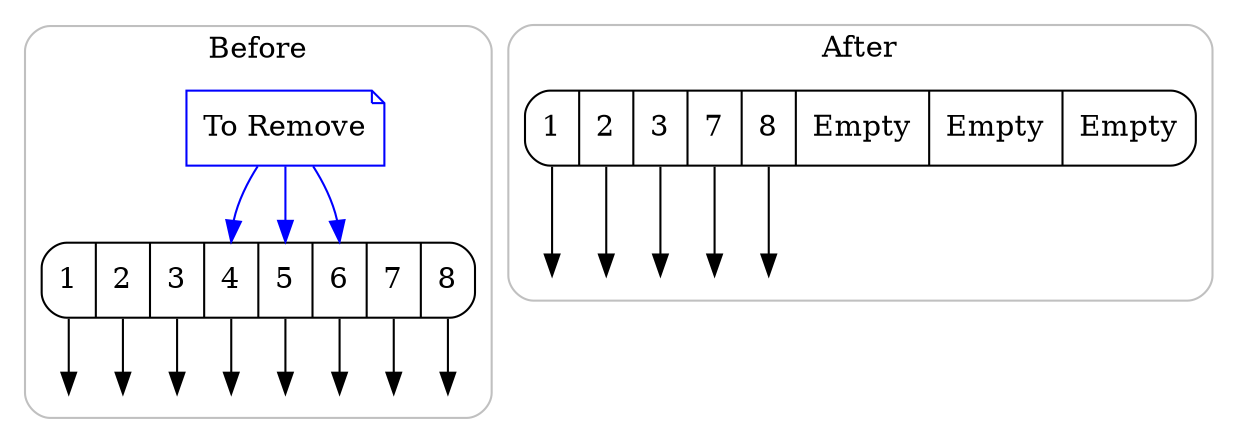 digraph G {
    
    node [shape=record, style=rounded];
    
    subgraph cluster_1 {
	label = "Before"
	color = grey
	style = "rounded,solid";
    
	Label [shape=note, color=blue, label="To Remove"];
    
	r0 [label="<l1>1|<l2>2|<l3>3|<l4>4|<l5>5|<l6>6|<l7>7|<l8>8"];
    
	subgraph {
	    node [shape=point, label="", style=invis];
	    r1; r2; r3; r4; r5; r6; r7; r8;
	}
    
    r0:l1->r1; 
    r0:l2->r2; 
    r0:l3->r3;
    r0:l4->r4; 
    r0:l5->r5; 
    r0:l6->r6;
    r0:l7->r7; 
    r0:l8->r8; 
    
    Label->r0:l4 [color=blue];
    Label->r0:l5 [color=blue];
    Label->r0:l6 [color=blue];
    
    }
    
    subgraph cluster_2 {
	label = After;
	color = grey;
	style = "rounded,solid";
    
        rec1 [label="<l1>1|<l2>2|<l3>3|<l7>7|<l8>8|Empty|Empty|Empty"];
    
	subgraph {
    	    node [shape=point, label="", style=invis];
	    rr1; rr2; rr3; rr7; rr8;
	}
    
    rec1:l1->rr1; 
    rec1:l2->rr2; 
    rec1:l3->rr3;
    rec1:l7->rr7; 
    rec1:l8->rr8; 
    
    }
}